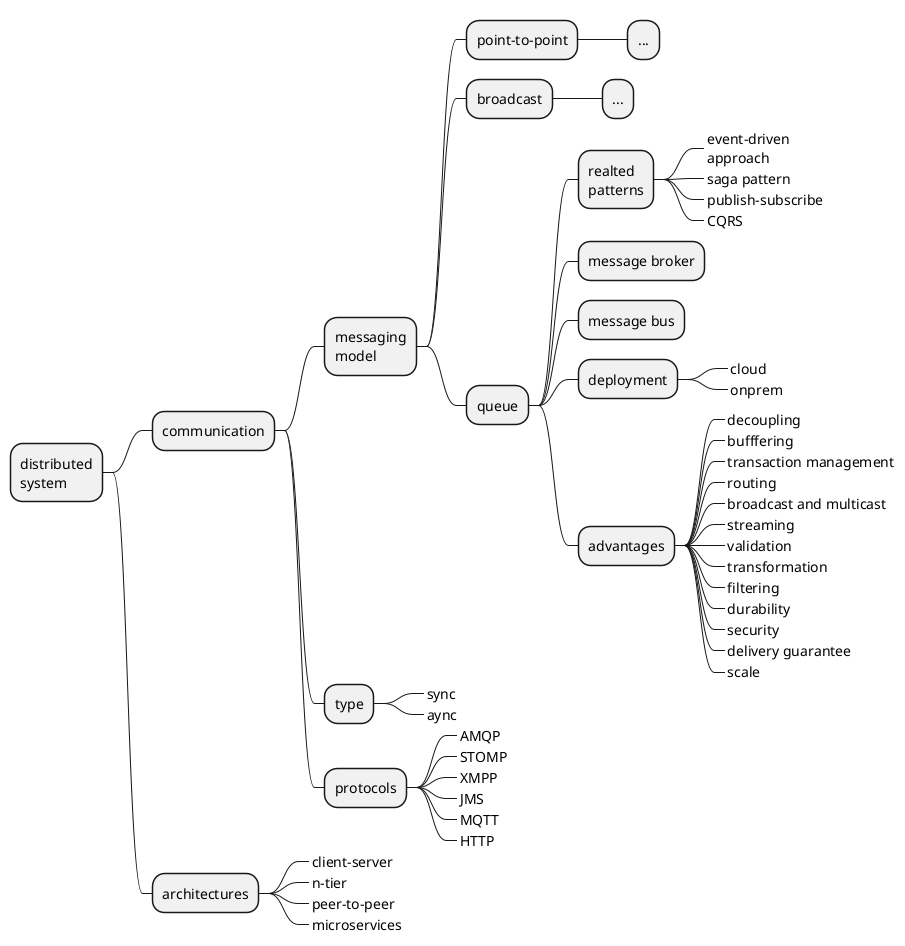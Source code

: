 @startmindmap

+ distributed\nsystem
++ communication

+++ messaging\nmodel

++++ point-to-point
+++++ ...

++++ broadcast
+++++ ...

++++ queue

+++++ realted\npatterns
++++++_ event-driven\napproach
++++++_ saga pattern
++++++_ publish–subscribe
++++++_ CQRS

+++++ message broker

+++++ message bus

+++++ deployment
++++++_ cloud
++++++_ onprem


+++++ advantages
++++++_ decoupling
++++++_ bufffering
++++++_ transaction management
++++++_ routing
++++++_ broadcast and multicast
++++++_ streaming
++++++_ validation
++++++_ transformation
++++++_ filtering
++++++_ durability
++++++_ security
++++++_ delivery guarantee
++++++_ scale

+++ type
++++_ sync
++++_ aync

+++ protocols
++++_ AMQP
++++_ STOMP
++++_ XMPP
++++_ JMS
++++_ MQTT
++++_ HTTP

++ architectures
+++_ client–server
+++_ n-tier
+++_ peer-to-peer
+++_ microservices

@endmindmap
